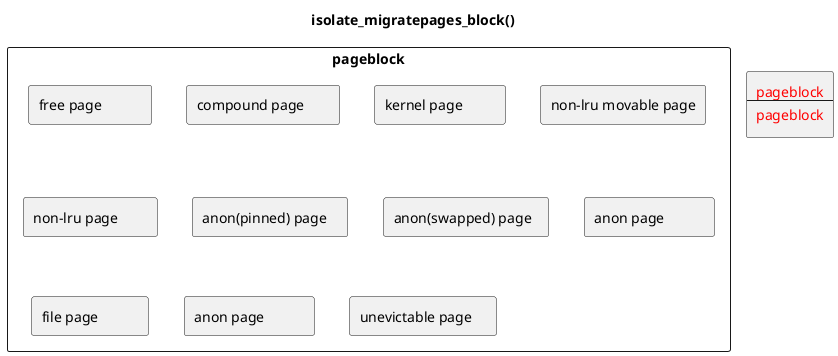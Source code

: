 @startuml
skinparam ComponentStyle rectangle
'left to right direction

title isolate_migratepages_block()

rectangle pageblock {
    component "free page           " as fp1
    component "compound page       " as cp1
    component "kernel page         " as kp1
    component "non-lru movable page" as nlmp1
    component "non-lru page        " as nlp1
    component "anon(pinned) page   " as app1
    component "anon(swapped) page  " as asp1
    component "anon page           " as ap1
    component "file page           " as flp1
    component "anon page           " as ap2
    component "unevictable page    " as uvp1

    ' fp1-down[hidden]-cp1
    ' cp1-down[hidden]-kp1
    ' kp1-down[hidden]-nlmp1
    ' nlmp1-down[hidden]-nlp1
    ' nlp1-down[hidden]-app1
    ' app1-down[hidden]-asp1
    ' asp1-down[hidden]-ap1
    ' ap1-down[hidden]-flp1
    ' flp1-down[hidden]-ap2
    ' ap2-down[hidden]-uvp1
}

component xxx [
    <color:red>pageblock
    ----
    <color:red>pageblock
]

@enduml